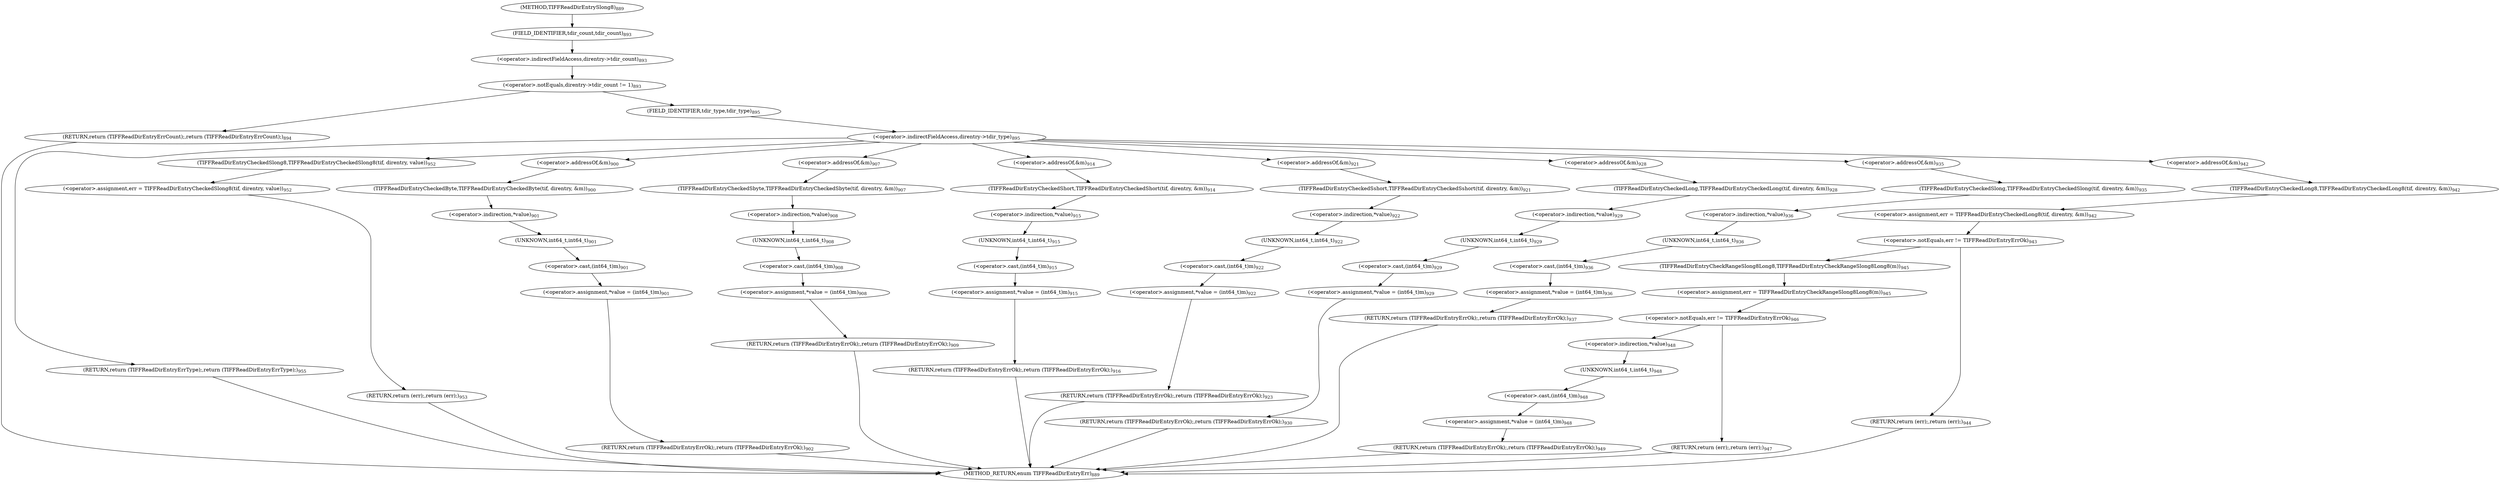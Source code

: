 digraph "TIFFReadDirEntrySlong8" {  
"79984" [label = <(&lt;operator&gt;.notEquals,direntry-&gt;tdir_count != 1)<SUB>893</SUB>> ]
"79993" [label = <(&lt;operator&gt;.indirectFieldAccess,direntry-&gt;tdir_type)<SUB>895</SUB>> ]
"79985" [label = <(&lt;operator&gt;.indirectFieldAccess,direntry-&gt;tdir_count)<SUB>893</SUB>> ]
"79990" [label = <(RETURN,return (TIFFReadDirEntryErrCount);,return (TIFFReadDirEntryErrCount);)<SUB>894</SUB>> ]
"79995" [label = <(FIELD_IDENTIFIER,tdir_type,tdir_type)<SUB>895</SUB>> ]
"80138" [label = <(&lt;operator&gt;.assignment,err = TIFFReadDirEntryCheckedSlong8(tif, direntry, value))<SUB>952</SUB>> ]
"80144" [label = <(RETURN,return (err);,return (err);)<SUB>953</SUB>> ]
"80147" [label = <(RETURN,return (TIFFReadDirEntryErrType);,return (TIFFReadDirEntryErrType);)<SUB>955</SUB>> ]
"79987" [label = <(FIELD_IDENTIFIER,tdir_count,tdir_count)<SUB>893</SUB>> ]
"80001" [label = <(TIFFReadDirEntryCheckedByte,TIFFReadDirEntryCheckedByte(tif, direntry, &amp;m))<SUB>900</SUB>> ]
"80006" [label = <(&lt;operator&gt;.assignment,*value = (int64_t)m)<SUB>901</SUB>> ]
"80012" [label = <(RETURN,return (TIFFReadDirEntryErrOk);,return (TIFFReadDirEntryErrOk);)<SUB>902</SUB>> ]
"80018" [label = <(TIFFReadDirEntryCheckedSbyte,TIFFReadDirEntryCheckedSbyte(tif, direntry, &amp;m))<SUB>907</SUB>> ]
"80023" [label = <(&lt;operator&gt;.assignment,*value = (int64_t)m)<SUB>908</SUB>> ]
"80029" [label = <(RETURN,return (TIFFReadDirEntryErrOk);,return (TIFFReadDirEntryErrOk);)<SUB>909</SUB>> ]
"80035" [label = <(TIFFReadDirEntryCheckedShort,TIFFReadDirEntryCheckedShort(tif, direntry, &amp;m))<SUB>914</SUB>> ]
"80040" [label = <(&lt;operator&gt;.assignment,*value = (int64_t)m)<SUB>915</SUB>> ]
"80046" [label = <(RETURN,return (TIFFReadDirEntryErrOk);,return (TIFFReadDirEntryErrOk);)<SUB>916</SUB>> ]
"80052" [label = <(TIFFReadDirEntryCheckedSshort,TIFFReadDirEntryCheckedSshort(tif, direntry, &amp;m))<SUB>921</SUB>> ]
"80057" [label = <(&lt;operator&gt;.assignment,*value = (int64_t)m)<SUB>922</SUB>> ]
"80063" [label = <(RETURN,return (TIFFReadDirEntryErrOk);,return (TIFFReadDirEntryErrOk);)<SUB>923</SUB>> ]
"80069" [label = <(TIFFReadDirEntryCheckedLong,TIFFReadDirEntryCheckedLong(tif, direntry, &amp;m))<SUB>928</SUB>> ]
"80074" [label = <(&lt;operator&gt;.assignment,*value = (int64_t)m)<SUB>929</SUB>> ]
"80080" [label = <(RETURN,return (TIFFReadDirEntryErrOk);,return (TIFFReadDirEntryErrOk);)<SUB>930</SUB>> ]
"80086" [label = <(TIFFReadDirEntryCheckedSlong,TIFFReadDirEntryCheckedSlong(tif, direntry, &amp;m))<SUB>935</SUB>> ]
"80091" [label = <(&lt;operator&gt;.assignment,*value = (int64_t)m)<SUB>936</SUB>> ]
"80097" [label = <(RETURN,return (TIFFReadDirEntryErrOk);,return (TIFFReadDirEntryErrOk);)<SUB>937</SUB>> ]
"80103" [label = <(&lt;operator&gt;.assignment,err = TIFFReadDirEntryCheckedLong8(tif, direntry, &amp;m))<SUB>942</SUB>> ]
"80117" [label = <(&lt;operator&gt;.assignment,err = TIFFReadDirEntryCheckRangeSlong8Long8(m))<SUB>945</SUB>> ]
"80128" [label = <(&lt;operator&gt;.assignment,*value = (int64_t)m)<SUB>948</SUB>> ]
"80134" [label = <(RETURN,return (TIFFReadDirEntryErrOk);,return (TIFFReadDirEntryErrOk);)<SUB>949</SUB>> ]
"80140" [label = <(TIFFReadDirEntryCheckedSlong8,TIFFReadDirEntryCheckedSlong8(tif, direntry, value))<SUB>952</SUB>> ]
"80004" [label = <(&lt;operator&gt;.addressOf,&amp;m)<SUB>900</SUB>> ]
"80007" [label = <(&lt;operator&gt;.indirection,*value)<SUB>901</SUB>> ]
"80009" [label = <(&lt;operator&gt;.cast,(int64_t)m)<SUB>901</SUB>> ]
"80021" [label = <(&lt;operator&gt;.addressOf,&amp;m)<SUB>907</SUB>> ]
"80024" [label = <(&lt;operator&gt;.indirection,*value)<SUB>908</SUB>> ]
"80026" [label = <(&lt;operator&gt;.cast,(int64_t)m)<SUB>908</SUB>> ]
"80038" [label = <(&lt;operator&gt;.addressOf,&amp;m)<SUB>914</SUB>> ]
"80041" [label = <(&lt;operator&gt;.indirection,*value)<SUB>915</SUB>> ]
"80043" [label = <(&lt;operator&gt;.cast,(int64_t)m)<SUB>915</SUB>> ]
"80055" [label = <(&lt;operator&gt;.addressOf,&amp;m)<SUB>921</SUB>> ]
"80058" [label = <(&lt;operator&gt;.indirection,*value)<SUB>922</SUB>> ]
"80060" [label = <(&lt;operator&gt;.cast,(int64_t)m)<SUB>922</SUB>> ]
"80072" [label = <(&lt;operator&gt;.addressOf,&amp;m)<SUB>928</SUB>> ]
"80075" [label = <(&lt;operator&gt;.indirection,*value)<SUB>929</SUB>> ]
"80077" [label = <(&lt;operator&gt;.cast,(int64_t)m)<SUB>929</SUB>> ]
"80089" [label = <(&lt;operator&gt;.addressOf,&amp;m)<SUB>935</SUB>> ]
"80092" [label = <(&lt;operator&gt;.indirection,*value)<SUB>936</SUB>> ]
"80094" [label = <(&lt;operator&gt;.cast,(int64_t)m)<SUB>936</SUB>> ]
"80105" [label = <(TIFFReadDirEntryCheckedLong8,TIFFReadDirEntryCheckedLong8(tif, direntry, &amp;m))<SUB>942</SUB>> ]
"80111" [label = <(&lt;operator&gt;.notEquals,err != TIFFReadDirEntryErrOk)<SUB>943</SUB>> ]
"80119" [label = <(TIFFReadDirEntryCheckRangeSlong8Long8,TIFFReadDirEntryCheckRangeSlong8Long8(m))<SUB>945</SUB>> ]
"80122" [label = <(&lt;operator&gt;.notEquals,err != TIFFReadDirEntryErrOk)<SUB>946</SUB>> ]
"80129" [label = <(&lt;operator&gt;.indirection,*value)<SUB>948</SUB>> ]
"80131" [label = <(&lt;operator&gt;.cast,(int64_t)m)<SUB>948</SUB>> ]
"80010" [label = <(UNKNOWN,int64_t,int64_t)<SUB>901</SUB>> ]
"80027" [label = <(UNKNOWN,int64_t,int64_t)<SUB>908</SUB>> ]
"80044" [label = <(UNKNOWN,int64_t,int64_t)<SUB>915</SUB>> ]
"80061" [label = <(UNKNOWN,int64_t,int64_t)<SUB>922</SUB>> ]
"80078" [label = <(UNKNOWN,int64_t,int64_t)<SUB>929</SUB>> ]
"80095" [label = <(UNKNOWN,int64_t,int64_t)<SUB>936</SUB>> ]
"80108" [label = <(&lt;operator&gt;.addressOf,&amp;m)<SUB>942</SUB>> ]
"80115" [label = <(RETURN,return (err);,return (err);)<SUB>944</SUB>> ]
"80126" [label = <(RETURN,return (err);,return (err);)<SUB>947</SUB>> ]
"80132" [label = <(UNKNOWN,int64_t,int64_t)<SUB>948</SUB>> ]
"79977" [label = <(METHOD,TIFFReadDirEntrySlong8)<SUB>889</SUB>> ]
"80149" [label = <(METHOD_RETURN,enum TIFFReadDirEntryErr)<SUB>889</SUB>> ]
  "79984" -> "79990" 
  "79984" -> "79995" 
  "79993" -> "80004" 
  "79993" -> "80021" 
  "79993" -> "80038" 
  "79993" -> "80055" 
  "79993" -> "80072" 
  "79993" -> "80089" 
  "79993" -> "80108" 
  "79993" -> "80140" 
  "79993" -> "80147" 
  "79985" -> "79984" 
  "79990" -> "80149" 
  "79995" -> "79993" 
  "80138" -> "80144" 
  "80144" -> "80149" 
  "80147" -> "80149" 
  "79987" -> "79985" 
  "80001" -> "80007" 
  "80006" -> "80012" 
  "80012" -> "80149" 
  "80018" -> "80024" 
  "80023" -> "80029" 
  "80029" -> "80149" 
  "80035" -> "80041" 
  "80040" -> "80046" 
  "80046" -> "80149" 
  "80052" -> "80058" 
  "80057" -> "80063" 
  "80063" -> "80149" 
  "80069" -> "80075" 
  "80074" -> "80080" 
  "80080" -> "80149" 
  "80086" -> "80092" 
  "80091" -> "80097" 
  "80097" -> "80149" 
  "80103" -> "80111" 
  "80117" -> "80122" 
  "80128" -> "80134" 
  "80134" -> "80149" 
  "80140" -> "80138" 
  "80004" -> "80001" 
  "80007" -> "80010" 
  "80009" -> "80006" 
  "80021" -> "80018" 
  "80024" -> "80027" 
  "80026" -> "80023" 
  "80038" -> "80035" 
  "80041" -> "80044" 
  "80043" -> "80040" 
  "80055" -> "80052" 
  "80058" -> "80061" 
  "80060" -> "80057" 
  "80072" -> "80069" 
  "80075" -> "80078" 
  "80077" -> "80074" 
  "80089" -> "80086" 
  "80092" -> "80095" 
  "80094" -> "80091" 
  "80105" -> "80103" 
  "80111" -> "80115" 
  "80111" -> "80119" 
  "80119" -> "80117" 
  "80122" -> "80126" 
  "80122" -> "80129" 
  "80129" -> "80132" 
  "80131" -> "80128" 
  "80010" -> "80009" 
  "80027" -> "80026" 
  "80044" -> "80043" 
  "80061" -> "80060" 
  "80078" -> "80077" 
  "80095" -> "80094" 
  "80108" -> "80105" 
  "80115" -> "80149" 
  "80126" -> "80149" 
  "80132" -> "80131" 
  "79977" -> "79987" 
}
